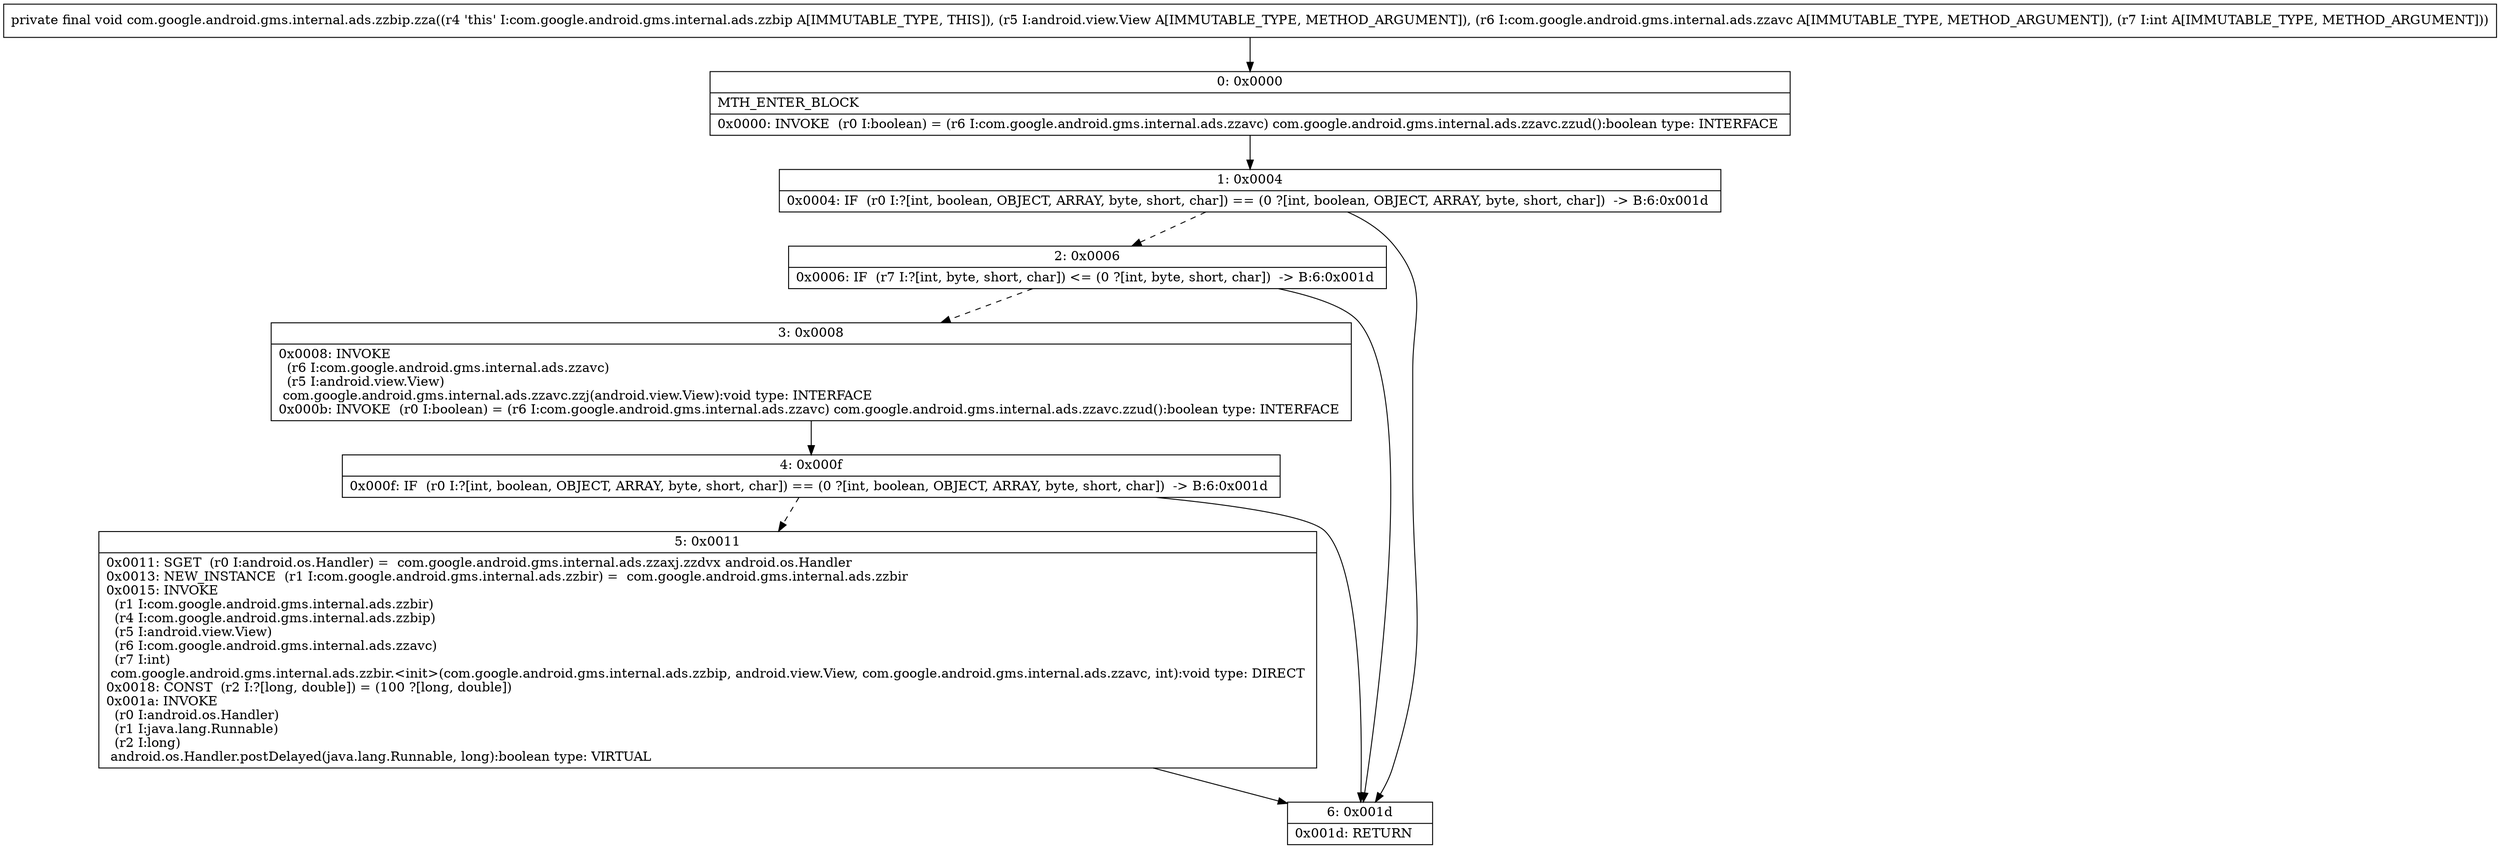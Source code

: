 digraph "CFG forcom.google.android.gms.internal.ads.zzbip.zza(Landroid\/view\/View;Lcom\/google\/android\/gms\/internal\/ads\/zzavc;I)V" {
Node_0 [shape=record,label="{0\:\ 0x0000|MTH_ENTER_BLOCK\l|0x0000: INVOKE  (r0 I:boolean) = (r6 I:com.google.android.gms.internal.ads.zzavc) com.google.android.gms.internal.ads.zzavc.zzud():boolean type: INTERFACE \l}"];
Node_1 [shape=record,label="{1\:\ 0x0004|0x0004: IF  (r0 I:?[int, boolean, OBJECT, ARRAY, byte, short, char]) == (0 ?[int, boolean, OBJECT, ARRAY, byte, short, char])  \-\> B:6:0x001d \l}"];
Node_2 [shape=record,label="{2\:\ 0x0006|0x0006: IF  (r7 I:?[int, byte, short, char]) \<= (0 ?[int, byte, short, char])  \-\> B:6:0x001d \l}"];
Node_3 [shape=record,label="{3\:\ 0x0008|0x0008: INVOKE  \l  (r6 I:com.google.android.gms.internal.ads.zzavc)\l  (r5 I:android.view.View)\l com.google.android.gms.internal.ads.zzavc.zzj(android.view.View):void type: INTERFACE \l0x000b: INVOKE  (r0 I:boolean) = (r6 I:com.google.android.gms.internal.ads.zzavc) com.google.android.gms.internal.ads.zzavc.zzud():boolean type: INTERFACE \l}"];
Node_4 [shape=record,label="{4\:\ 0x000f|0x000f: IF  (r0 I:?[int, boolean, OBJECT, ARRAY, byte, short, char]) == (0 ?[int, boolean, OBJECT, ARRAY, byte, short, char])  \-\> B:6:0x001d \l}"];
Node_5 [shape=record,label="{5\:\ 0x0011|0x0011: SGET  (r0 I:android.os.Handler) =  com.google.android.gms.internal.ads.zzaxj.zzdvx android.os.Handler \l0x0013: NEW_INSTANCE  (r1 I:com.google.android.gms.internal.ads.zzbir) =  com.google.android.gms.internal.ads.zzbir \l0x0015: INVOKE  \l  (r1 I:com.google.android.gms.internal.ads.zzbir)\l  (r4 I:com.google.android.gms.internal.ads.zzbip)\l  (r5 I:android.view.View)\l  (r6 I:com.google.android.gms.internal.ads.zzavc)\l  (r7 I:int)\l com.google.android.gms.internal.ads.zzbir.\<init\>(com.google.android.gms.internal.ads.zzbip, android.view.View, com.google.android.gms.internal.ads.zzavc, int):void type: DIRECT \l0x0018: CONST  (r2 I:?[long, double]) = (100 ?[long, double]) \l0x001a: INVOKE  \l  (r0 I:android.os.Handler)\l  (r1 I:java.lang.Runnable)\l  (r2 I:long)\l android.os.Handler.postDelayed(java.lang.Runnable, long):boolean type: VIRTUAL \l}"];
Node_6 [shape=record,label="{6\:\ 0x001d|0x001d: RETURN   \l}"];
MethodNode[shape=record,label="{private final void com.google.android.gms.internal.ads.zzbip.zza((r4 'this' I:com.google.android.gms.internal.ads.zzbip A[IMMUTABLE_TYPE, THIS]), (r5 I:android.view.View A[IMMUTABLE_TYPE, METHOD_ARGUMENT]), (r6 I:com.google.android.gms.internal.ads.zzavc A[IMMUTABLE_TYPE, METHOD_ARGUMENT]), (r7 I:int A[IMMUTABLE_TYPE, METHOD_ARGUMENT])) }"];
MethodNode -> Node_0;
Node_0 -> Node_1;
Node_1 -> Node_2[style=dashed];
Node_1 -> Node_6;
Node_2 -> Node_3[style=dashed];
Node_2 -> Node_6;
Node_3 -> Node_4;
Node_4 -> Node_5[style=dashed];
Node_4 -> Node_6;
Node_5 -> Node_6;
}

